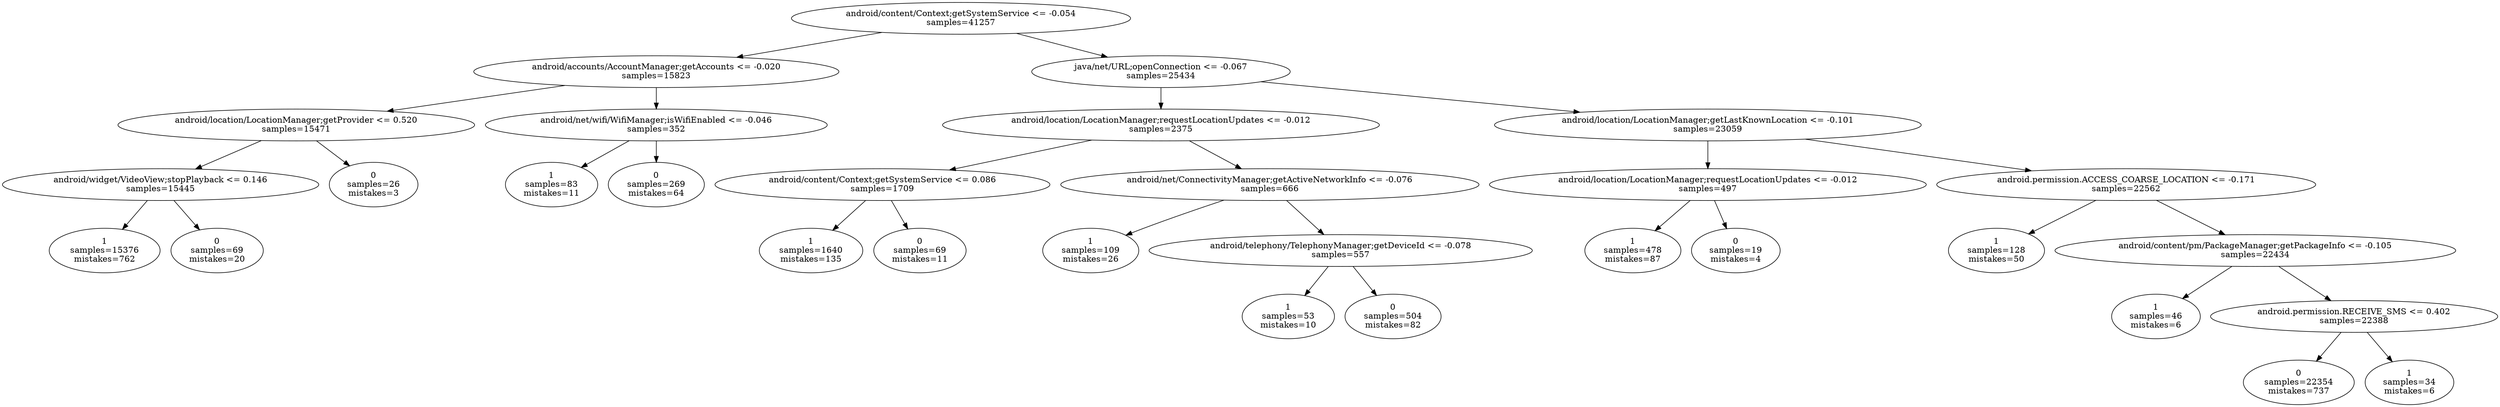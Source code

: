 digraph ClusteringTree {
n_0 [label="android/content/Context;getSystemService <= -0.054
samples=\41257"];
n_1 [label="android/accounts/AccountManager;getAccounts <= -0.020
samples=\15823"];
n_2 [label="java/net/URL;openConnection <= -0.067
samples=\25434"];
n_3 [label="android/location/LocationManager;getProvider <= 0.520
samples=\15471"];
n_4 [label="android/net/wifi/WifiManager;isWifiEnabled <= -0.046
samples=\352"];
n_5 [label="android/location/LocationManager;requestLocationUpdates <= -0.012
samples=\2375"];
n_6 [label="android/location/LocationManager;getLastKnownLocation <= -0.101
samples=\23059"];
n_7 [label="android/widget/VideoView;stopPlayback <= 0.146
samples=\15445"];
n_8 [label="0
samples=\26
mistakes=\3"];
n_9 [label="1
samples=\83
mistakes=\11"];
n_10 [label="0
samples=\269
mistakes=\64"];
n_11 [label="android/content/Context;getSystemService <= 0.086
samples=\1709"];
n_12 [label="android/net/ConnectivityManager;getActiveNetworkInfo <= -0.076
samples=\666"];
n_13 [label="android/location/LocationManager;requestLocationUpdates <= -0.012
samples=\497"];
n_14 [label="android.permission.ACCESS_COARSE_LOCATION <= -0.171
samples=\22562"];
n_15 [label="1
samples=\15376
mistakes=\762"];
n_16 [label="0
samples=\69
mistakes=\20"];
n_17 [label="1
samples=\1640
mistakes=\135"];
n_18 [label="0
samples=\69
mistakes=\11"];
n_19 [label="1
samples=\109
mistakes=\26"];
n_20 [label="android/telephony/TelephonyManager;getDeviceId <= -0.078
samples=\557"];
n_21 [label="1
samples=\478
mistakes=\87"];
n_22 [label="0
samples=\19
mistakes=\4"];
n_23 [label="1
samples=\128
mistakes=\50"];
n_24 [label="android/content/pm/PackageManager;getPackageInfo <= -0.105
samples=\22434"];
n_25 [label="1
samples=\53
mistakes=\10"];
n_26 [label="0
samples=\504
mistakes=\82"];
n_27 [label="1
samples=\46
mistakes=\6"];
n_28 [label="android.permission.RECEIVE_SMS <= 0.402
samples=\22388"];
n_29 [label="0
samples=\22354
mistakes=\737"];
n_30 [label="1
samples=\34
mistakes=\6"];
n_0 -> n_1;
n_0 -> n_2;
n_1 -> n_3;
n_1 -> n_4;
n_2 -> n_5;
n_2 -> n_6;
n_3 -> n_7;
n_3 -> n_8;
n_4 -> n_9;
n_4 -> n_10;
n_5 -> n_11;
n_5 -> n_12;
n_6 -> n_13;
n_6 -> n_14;
n_7 -> n_15;
n_7 -> n_16;
n_11 -> n_17;
n_11 -> n_18;
n_12 -> n_19;
n_12 -> n_20;
n_13 -> n_21;
n_13 -> n_22;
n_14 -> n_23;
n_14 -> n_24;
n_20 -> n_25;
n_20 -> n_26;
n_24 -> n_27;
n_24 -> n_28;
n_28 -> n_29;
n_28 -> n_30;
}
